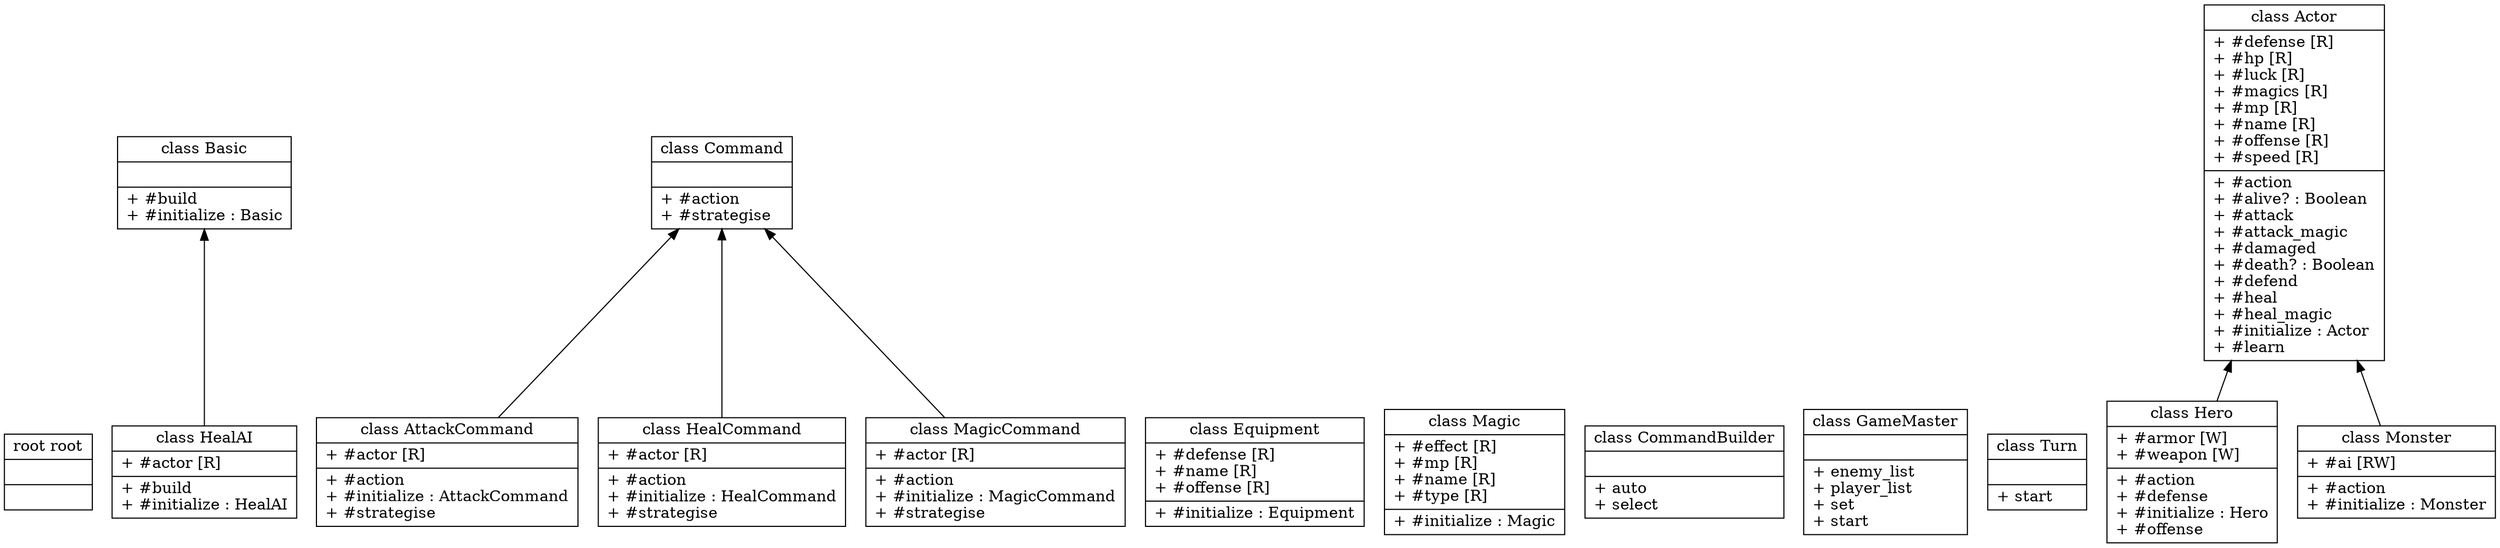 digraph yard {
  graph [rankdir=BT rank=sink outputMode=nodesfirst packMode="graph" splines=true];
  node [shape=record rank=sink rankType=sink];
  Root [label="{root root||}" rank=sink];
  Basic [label="{class Basic||+ \#build\l+ \#initialize\ \:\ Basic\l}" rank=sink];
  subgraph cluster_Basic {
    label = "Basic"; labelloc=b;
  }
  HealAI [label="{class HealAI|+ \#actor [R]\l|+ \#build\l+ \#initialize\ \:\ HealAI\l}" rank=sink];
  subgraph cluster_HealAI {
    label = "HealAI"; labelloc=b;
  }
  HealAI -> Basic;
  AttackCommand [label="{class AttackCommand|+ \#actor [R]\l|+ \#action\l+ \#initialize\ \:\ AttackCommand\l+ \#strategise\l}" rank=sink];
  subgraph cluster_AttackCommand {
    label = "AttackCommand"; labelloc=b;
  }
  AttackCommand -> Command;
  Command [label="{class Command||+ \#action\l+ \#strategise\l}" rank=sink];
  subgraph cluster_Command {
    label = "Command"; labelloc=b;
  }
  HealCommand [label="{class HealCommand|+ \#actor [R]\l|+ \#action\l+ \#initialize\ \:\ HealCommand\l+ \#strategise\l}" rank=sink];
  subgraph cluster_HealCommand {
    label = "HealCommand"; labelloc=b;
  }
  HealCommand -> Command;
  MagicCommand [label="{class MagicCommand|+ \#actor [R]\l|+ \#action\l+ \#initialize\ \:\ MagicCommand\l+ \#strategise\l}" rank=sink];
  subgraph cluster_MagicCommand {
    label = "MagicCommand"; labelloc=b;
  }
  MagicCommand -> Command;
  Equipment [label="{class Equipment|+ \#defense [R]\l+ \#name [R]\l+ \#offense [R]\l|+ \#initialize\ \:\ Equipment\l}" rank=sink];
  subgraph cluster_Equipment {
    label = "Equipment"; labelloc=b;
  }
  Magic [label="{class Magic|+ \#effect [R]\l+ \#mp [R]\l+ \#name [R]\l+ \#type [R]\l|+ \#initialize\ \:\ Magic\l}" rank=sink];
  subgraph cluster_Magic {
    label = "Magic"; labelloc=b;
  }
  CommandBuilder [label="{class CommandBuilder||+ auto\l+ select\l}" rank=sink];
  subgraph cluster_CommandBuilder {
    label = "CommandBuilder"; labelloc=b;
  }
  GameMaster [label="{class GameMaster||+ enemy_list\l+ player_list\l+ set\l+ start\l}" rank=sink];
  subgraph cluster_GameMaster {
    label = "GameMaster"; labelloc=b;
  }
  Turn [label="{class Turn||+ start\l}" rank=sink];
  subgraph cluster_Turn {
    label = "Turn"; labelloc=b;
  }
  Actor [label="{class Actor|+ \#defense [R]\l+ \#hp [R]\l+ \#luck [R]\l+ \#magics [R]\l+ \#mp [R]\l+ \#name [R]\l+ \#offense [R]\l+ \#speed [R]\l|+ \#action\l+ \#alive\?\ \:\ Boolean\l+ \#attack\l+ \#attack_magic\l+ \#damaged\l+ \#death\?\ \:\ Boolean\l+ \#defend\l+ \#heal\l+ \#heal_magic\l+ \#initialize\ \:\ Actor\l+ \#learn\l}" rank=sink];
  subgraph cluster_Actor {
    label = "Actor"; labelloc=b;
  }
  Hero [label="{class Hero|+ \#armor [W]\l+ \#weapon [W]\l|+ \#action\l+ \#defense\l+ \#initialize\ \:\ Hero\l+ \#offense\l}" rank=sink];
  subgraph cluster_Hero {
    label = "Hero"; labelloc=b;
  }
  Hero -> Actor;
  Monster [label="{class Monster|+ \#ai [RW]\l|+ \#action\l+ \#initialize\ \:\ Monster\l}" rank=sink];
  subgraph cluster_Monster {
    label = "Monster"; labelloc=b;
  }
  Monster -> Actor;
  subgraph cluster_ {
    label = ""; labelloc=b;
  }
}
